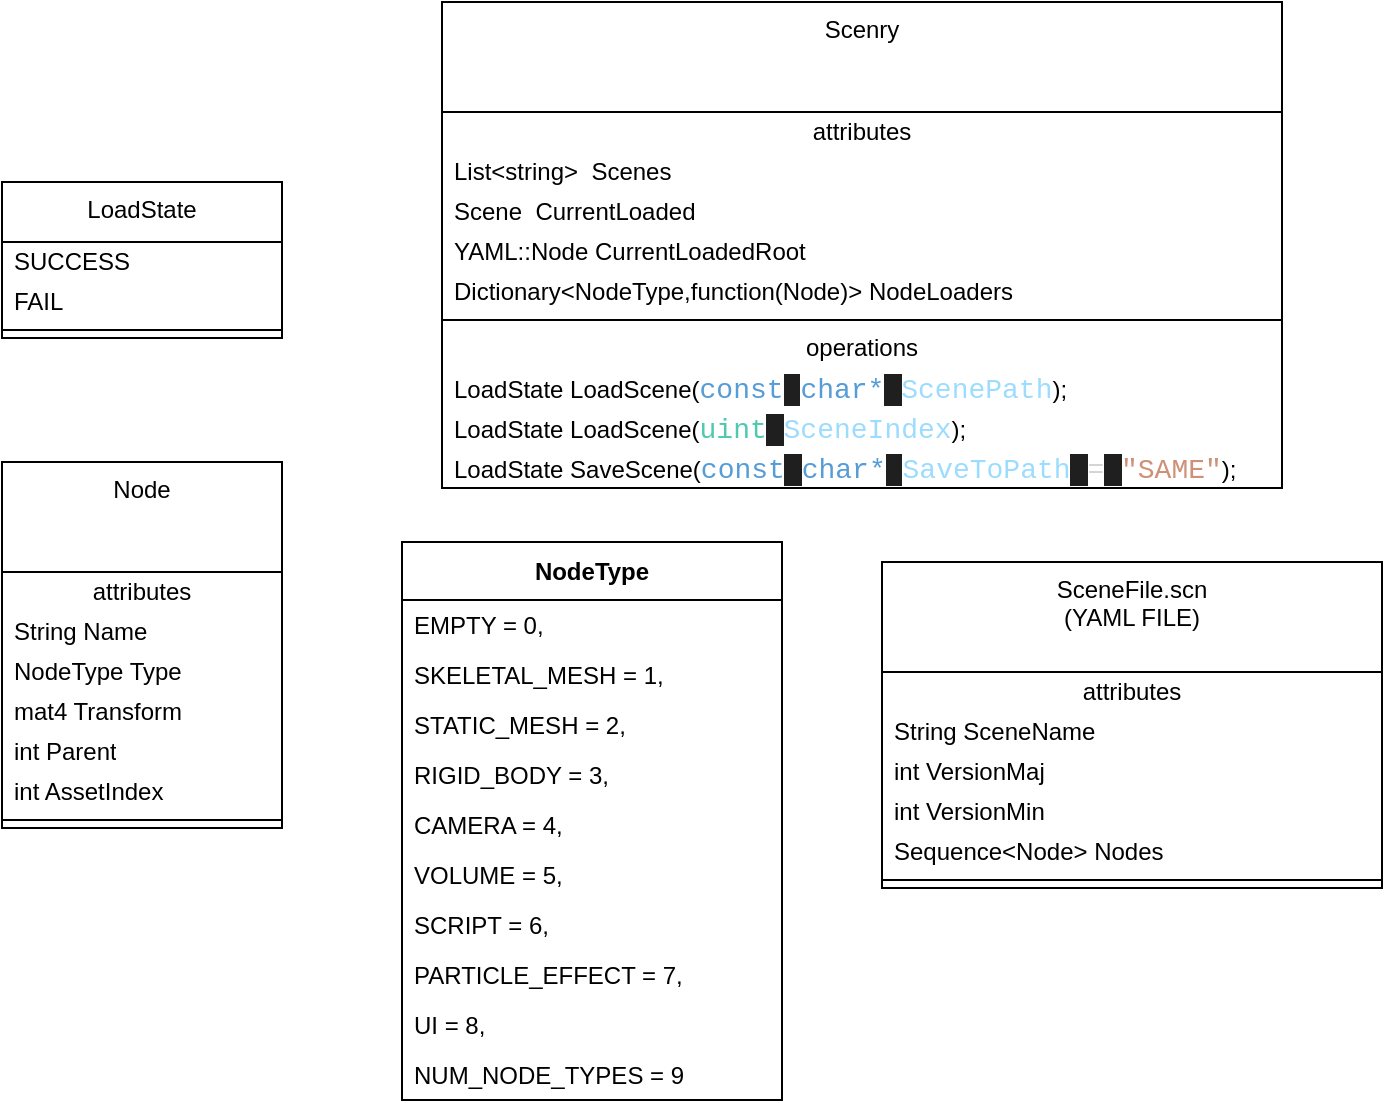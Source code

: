 <mxfile version="24.7.8">
  <diagram name="Page-1" id="Cw628J66K63pxJ4GpR2C">
    <mxGraphModel dx="1750" dy="1035" grid="1" gridSize="10" guides="1" tooltips="1" connect="1" arrows="1" fold="1" page="1" pageScale="1" pageWidth="850" pageHeight="1100" math="0" shadow="0">
      <root>
        <mxCell id="0" />
        <mxCell id="1" parent="0" />
        <mxCell id="BS412RaV8drWoeO2CV2t-12" value="SceneFile.scn&lt;div&gt;(YAML FILE)&lt;/div&gt;" style="swimlane;fontStyle=0;align=center;verticalAlign=top;childLayout=stackLayout;horizontal=1;startSize=55;horizontalStack=0;resizeParent=1;resizeParentMax=0;resizeLast=0;collapsible=0;marginBottom=0;html=1;whiteSpace=wrap;" parent="1" vertex="1">
          <mxGeometry x="530" y="300" width="250" height="163" as="geometry" />
        </mxCell>
        <mxCell id="BS412RaV8drWoeO2CV2t-13" value="attributes" style="text;html=1;strokeColor=none;fillColor=none;align=center;verticalAlign=middle;spacingLeft=4;spacingRight=4;overflow=hidden;rotatable=0;points=[[0,0.5],[1,0.5]];portConstraint=eastwest;whiteSpace=wrap;" parent="BS412RaV8drWoeO2CV2t-12" vertex="1">
          <mxGeometry y="55" width="250" height="20" as="geometry" />
        </mxCell>
        <mxCell id="BS412RaV8drWoeO2CV2t-14" value="String SceneName" style="text;html=1;strokeColor=none;fillColor=none;align=left;verticalAlign=middle;spacingLeft=4;spacingRight=4;overflow=hidden;rotatable=0;points=[[0,0.5],[1,0.5]];portConstraint=eastwest;whiteSpace=wrap;" parent="BS412RaV8drWoeO2CV2t-12" vertex="1">
          <mxGeometry y="75" width="250" height="20" as="geometry" />
        </mxCell>
        <mxCell id="3N6W4IbJxdTpe_bXdZWl-18" value="int VersionMaj" style="text;html=1;strokeColor=none;fillColor=none;align=left;verticalAlign=middle;spacingLeft=4;spacingRight=4;overflow=hidden;rotatable=0;points=[[0,0.5],[1,0.5]];portConstraint=eastwest;whiteSpace=wrap;" vertex="1" parent="BS412RaV8drWoeO2CV2t-12">
          <mxGeometry y="95" width="250" height="20" as="geometry" />
        </mxCell>
        <mxCell id="3N6W4IbJxdTpe_bXdZWl-19" value="int VersionMin" style="text;html=1;strokeColor=none;fillColor=none;align=left;verticalAlign=middle;spacingLeft=4;spacingRight=4;overflow=hidden;rotatable=0;points=[[0,0.5],[1,0.5]];portConstraint=eastwest;whiteSpace=wrap;" vertex="1" parent="BS412RaV8drWoeO2CV2t-12">
          <mxGeometry y="115" width="250" height="20" as="geometry" />
        </mxCell>
        <mxCell id="BS412RaV8drWoeO2CV2t-20" value="Sequence&amp;lt;Node&amp;gt; Nodes" style="text;html=1;strokeColor=none;fillColor=none;align=left;verticalAlign=middle;spacingLeft=4;spacingRight=4;overflow=hidden;rotatable=0;points=[[0,0.5],[1,0.5]];portConstraint=eastwest;whiteSpace=wrap;" parent="BS412RaV8drWoeO2CV2t-12" vertex="1">
          <mxGeometry y="135" width="250" height="20" as="geometry" />
        </mxCell>
        <mxCell id="BS412RaV8drWoeO2CV2t-17" value="" style="line;strokeWidth=1;fillColor=none;align=left;verticalAlign=middle;spacingTop=-1;spacingLeft=3;spacingRight=3;rotatable=0;labelPosition=right;points=[];portConstraint=eastwest;" parent="BS412RaV8drWoeO2CV2t-12" vertex="1">
          <mxGeometry y="155" width="250" height="8" as="geometry" />
        </mxCell>
        <mxCell id="BS412RaV8drWoeO2CV2t-22" value="Node" style="swimlane;fontStyle=0;align=center;verticalAlign=top;childLayout=stackLayout;horizontal=1;startSize=55;horizontalStack=0;resizeParent=1;resizeParentMax=0;resizeLast=0;collapsible=0;marginBottom=0;html=1;whiteSpace=wrap;" parent="1" vertex="1">
          <mxGeometry x="90" y="250" width="140" height="183" as="geometry" />
        </mxCell>
        <mxCell id="BS412RaV8drWoeO2CV2t-23" value="attributes" style="text;html=1;strokeColor=none;fillColor=none;align=center;verticalAlign=middle;spacingLeft=4;spacingRight=4;overflow=hidden;rotatable=0;points=[[0,0.5],[1,0.5]];portConstraint=eastwest;whiteSpace=wrap;" parent="BS412RaV8drWoeO2CV2t-22" vertex="1">
          <mxGeometry y="55" width="140" height="20" as="geometry" />
        </mxCell>
        <mxCell id="BS412RaV8drWoeO2CV2t-24" value="String Name" style="text;html=1;strokeColor=none;fillColor=none;align=left;verticalAlign=middle;spacingLeft=4;spacingRight=4;overflow=hidden;rotatable=0;points=[[0,0.5],[1,0.5]];portConstraint=eastwest;whiteSpace=wrap;" parent="BS412RaV8drWoeO2CV2t-22" vertex="1">
          <mxGeometry y="75" width="140" height="20" as="geometry" />
        </mxCell>
        <mxCell id="bWWCAGOGpYH78Ivcl0f8-10" value="NodeType Type" style="text;html=1;strokeColor=none;fillColor=none;align=left;verticalAlign=middle;spacingLeft=4;spacingRight=4;overflow=hidden;rotatable=0;points=[[0,0.5],[1,0.5]];portConstraint=eastwest;whiteSpace=wrap;" parent="BS412RaV8drWoeO2CV2t-22" vertex="1">
          <mxGeometry y="95" width="140" height="20" as="geometry" />
        </mxCell>
        <mxCell id="BS412RaV8drWoeO2CV2t-30" value="mat4 Transform" style="text;html=1;strokeColor=none;fillColor=none;align=left;verticalAlign=middle;spacingLeft=4;spacingRight=4;overflow=hidden;rotatable=0;points=[[0,0.5],[1,0.5]];portConstraint=eastwest;whiteSpace=wrap;" parent="BS412RaV8drWoeO2CV2t-22" vertex="1">
          <mxGeometry y="115" width="140" height="20" as="geometry" />
        </mxCell>
        <mxCell id="3N6W4IbJxdTpe_bXdZWl-16" value="int Parent" style="text;html=1;strokeColor=none;fillColor=none;align=left;verticalAlign=middle;spacingLeft=4;spacingRight=4;overflow=hidden;rotatable=0;points=[[0,0.5],[1,0.5]];portConstraint=eastwest;whiteSpace=wrap;" vertex="1" parent="BS412RaV8drWoeO2CV2t-22">
          <mxGeometry y="135" width="140" height="20" as="geometry" />
        </mxCell>
        <mxCell id="3N6W4IbJxdTpe_bXdZWl-17" value="int AssetIndex" style="text;html=1;strokeColor=none;fillColor=none;align=left;verticalAlign=middle;spacingLeft=4;spacingRight=4;overflow=hidden;rotatable=0;points=[[0,0.5],[1,0.5]];portConstraint=eastwest;whiteSpace=wrap;" vertex="1" parent="BS412RaV8drWoeO2CV2t-22">
          <mxGeometry y="155" width="140" height="20" as="geometry" />
        </mxCell>
        <mxCell id="BS412RaV8drWoeO2CV2t-27" value="" style="line;strokeWidth=1;fillColor=none;align=left;verticalAlign=middle;spacingTop=-1;spacingLeft=3;spacingRight=3;rotatable=0;labelPosition=right;points=[];portConstraint=eastwest;" parent="BS412RaV8drWoeO2CV2t-22" vertex="1">
          <mxGeometry y="175" width="140" height="8" as="geometry" />
        </mxCell>
        <mxCell id="BS412RaV8drWoeO2CV2t-31" value="Scenry" style="swimlane;fontStyle=0;align=center;verticalAlign=top;childLayout=stackLayout;horizontal=1;startSize=55;horizontalStack=0;resizeParent=1;resizeParentMax=0;resizeLast=0;collapsible=0;marginBottom=0;html=1;whiteSpace=wrap;" parent="1" vertex="1">
          <mxGeometry x="310" y="20" width="420" height="243" as="geometry" />
        </mxCell>
        <mxCell id="BS412RaV8drWoeO2CV2t-32" value="attributes" style="text;html=1;strokeColor=none;fillColor=none;align=center;verticalAlign=middle;spacingLeft=4;spacingRight=4;overflow=hidden;rotatable=0;points=[[0,0.5],[1,0.5]];portConstraint=eastwest;whiteSpace=wrap;" parent="BS412RaV8drWoeO2CV2t-31" vertex="1">
          <mxGeometry y="55" width="420" height="20" as="geometry" />
        </mxCell>
        <mxCell id="BS412RaV8drWoeO2CV2t-33" value="List&amp;lt;string&amp;gt;&amp;nbsp; Scenes" style="text;html=1;strokeColor=none;fillColor=none;align=left;verticalAlign=middle;spacingLeft=4;spacingRight=4;overflow=hidden;rotatable=0;points=[[0,0.5],[1,0.5]];portConstraint=eastwest;whiteSpace=wrap;" parent="BS412RaV8drWoeO2CV2t-31" vertex="1">
          <mxGeometry y="75" width="420" height="20" as="geometry" />
        </mxCell>
        <mxCell id="BS412RaV8drWoeO2CV2t-39" value="Scene&amp;nbsp; CurrentLoaded" style="text;html=1;strokeColor=none;fillColor=none;align=left;verticalAlign=middle;spacingLeft=4;spacingRight=4;overflow=hidden;rotatable=0;points=[[0,0.5],[1,0.5]];portConstraint=eastwest;whiteSpace=wrap;" parent="BS412RaV8drWoeO2CV2t-31" vertex="1">
          <mxGeometry y="95" width="420" height="20" as="geometry" />
        </mxCell>
        <mxCell id="3N6W4IbJxdTpe_bXdZWl-1" value="YAML::Node&amp;nbsp;CurrentLoadedRoot" style="text;html=1;strokeColor=none;fillColor=none;align=left;verticalAlign=middle;spacingLeft=4;spacingRight=4;overflow=hidden;rotatable=0;points=[[0,0.5],[1,0.5]];portConstraint=eastwest;whiteSpace=wrap;" vertex="1" parent="BS412RaV8drWoeO2CV2t-31">
          <mxGeometry y="115" width="420" height="20" as="geometry" />
        </mxCell>
        <mxCell id="3N6W4IbJxdTpe_bXdZWl-5" value="Dictionary&amp;lt;NodeType,function(Node)&amp;gt; NodeLoaders" style="text;html=1;strokeColor=none;fillColor=none;align=left;verticalAlign=middle;spacingLeft=4;spacingRight=4;overflow=hidden;rotatable=0;points=[[0,0.5],[1,0.5]];portConstraint=eastwest;whiteSpace=wrap;" vertex="1" parent="BS412RaV8drWoeO2CV2t-31">
          <mxGeometry y="135" width="420" height="20" as="geometry" />
        </mxCell>
        <mxCell id="BS412RaV8drWoeO2CV2t-36" value="" style="line;strokeWidth=1;fillColor=none;align=left;verticalAlign=middle;spacingTop=-1;spacingLeft=3;spacingRight=3;rotatable=0;labelPosition=right;points=[];portConstraint=eastwest;" parent="BS412RaV8drWoeO2CV2t-31" vertex="1">
          <mxGeometry y="155" width="420" height="8" as="geometry" />
        </mxCell>
        <mxCell id="BS412RaV8drWoeO2CV2t-37" value="operations" style="text;html=1;strokeColor=none;fillColor=none;align=center;verticalAlign=middle;spacingLeft=4;spacingRight=4;overflow=hidden;rotatable=0;points=[[0,0.5],[1,0.5]];portConstraint=eastwest;whiteSpace=wrap;" parent="BS412RaV8drWoeO2CV2t-31" vertex="1">
          <mxGeometry y="163" width="420" height="20" as="geometry" />
        </mxCell>
        <mxCell id="BS412RaV8drWoeO2CV2t-38" value="LoadState LoadScene(&lt;span style=&quot;font-family: Consolas, &amp;quot;Courier New&amp;quot;, monospace; font-size: 14px; white-space: pre; color: rgb(86, 156, 214);&quot;&gt;const&lt;/span&gt;&lt;span style=&quot;background-color: rgb(31, 31, 31); color: rgb(204, 204, 204); font-family: Consolas, &amp;quot;Courier New&amp;quot;, monospace; font-size: 14px; white-space: pre;&quot;&gt; &lt;/span&gt;&lt;span style=&quot;font-family: Consolas, &amp;quot;Courier New&amp;quot;, monospace; font-size: 14px; white-space: pre; color: rgb(86, 156, 214);&quot;&gt;char*&lt;/span&gt;&lt;span style=&quot;background-color: rgb(31, 31, 31); color: rgb(204, 204, 204); font-family: Consolas, &amp;quot;Courier New&amp;quot;, monospace; font-size: 14px; white-space: pre;&quot;&gt; &lt;/span&gt;&lt;span style=&quot;font-family: Consolas, &amp;quot;Courier New&amp;quot;, monospace; font-size: 14px; white-space: pre; color: rgb(156, 220, 254);&quot;&gt;ScenePath&lt;/span&gt;&lt;span style=&quot;background-color: initial;&quot;&gt;);&lt;/span&gt;" style="text;html=1;strokeColor=none;fillColor=none;align=left;verticalAlign=middle;spacingLeft=4;spacingRight=4;overflow=hidden;rotatable=0;points=[[0,0.5],[1,0.5]];portConstraint=eastwest;whiteSpace=wrap;" parent="BS412RaV8drWoeO2CV2t-31" vertex="1">
          <mxGeometry y="183" width="420" height="20" as="geometry" />
        </mxCell>
        <mxCell id="BS412RaV8drWoeO2CV2t-41" value="LoadState LoadScene(&lt;span style=&quot;font-family: Consolas, &amp;quot;Courier New&amp;quot;, monospace; font-size: 14px; white-space: pre; color: rgb(78, 201, 176);&quot;&gt;uint&lt;/span&gt;&lt;span style=&quot;background-color: rgb(31, 31, 31); color: rgb(204, 204, 204); font-family: Consolas, &amp;quot;Courier New&amp;quot;, monospace; font-size: 14px; white-space: pre;&quot;&gt; &lt;/span&gt;&lt;span style=&quot;font-family: Consolas, &amp;quot;Courier New&amp;quot;, monospace; font-size: 14px; white-space: pre; color: rgb(156, 220, 254);&quot;&gt;SceneIndex&lt;/span&gt;&lt;span style=&quot;background-color: initial;&quot;&gt;);&lt;/span&gt;" style="text;html=1;strokeColor=none;fillColor=none;align=left;verticalAlign=middle;spacingLeft=4;spacingRight=4;overflow=hidden;rotatable=0;points=[[0,0.5],[1,0.5]];portConstraint=eastwest;whiteSpace=wrap;" parent="BS412RaV8drWoeO2CV2t-31" vertex="1">
          <mxGeometry y="203" width="420" height="20" as="geometry" />
        </mxCell>
        <mxCell id="BS412RaV8drWoeO2CV2t-40" value="LoadState SaveScene(&lt;span style=&quot;font-family: Consolas, &amp;quot;Courier New&amp;quot;, monospace; font-size: 14px; white-space: pre; color: rgb(86, 156, 214);&quot;&gt;const&lt;/span&gt;&lt;span style=&quot;background-color: rgb(31, 31, 31); color: rgb(204, 204, 204); font-family: Consolas, &amp;quot;Courier New&amp;quot;, monospace; font-size: 14px; white-space: pre;&quot;&gt; &lt;/span&gt;&lt;span style=&quot;font-family: Consolas, &amp;quot;Courier New&amp;quot;, monospace; font-size: 14px; white-space: pre; color: rgb(86, 156, 214);&quot;&gt;char*&lt;/span&gt;&lt;span style=&quot;background-color: rgb(31, 31, 31); color: rgb(204, 204, 204); font-family: Consolas, &amp;quot;Courier New&amp;quot;, monospace; font-size: 14px; white-space: pre;&quot;&gt; &lt;/span&gt;&lt;span style=&quot;font-family: Consolas, &amp;quot;Courier New&amp;quot;, monospace; font-size: 14px; white-space: pre; color: rgb(156, 220, 254);&quot;&gt;SaveToPath&lt;/span&gt;&lt;span style=&quot;background-color: rgb(31, 31, 31); color: rgb(204, 204, 204); font-family: Consolas, &amp;quot;Courier New&amp;quot;, monospace; font-size: 14px; white-space: pre;&quot;&gt; &lt;/span&gt;&lt;span style=&quot;font-family: Consolas, &amp;quot;Courier New&amp;quot;, monospace; font-size: 14px; white-space: pre; color: rgb(212, 212, 212);&quot;&gt;=&lt;/span&gt;&lt;span style=&quot;background-color: rgb(31, 31, 31); color: rgb(204, 204, 204); font-family: Consolas, &amp;quot;Courier New&amp;quot;, monospace; font-size: 14px; white-space: pre;&quot;&gt; &lt;/span&gt;&lt;span style=&quot;font-family: Consolas, &amp;quot;Courier New&amp;quot;, monospace; font-size: 14px; white-space: pre; color: rgb(206, 145, 120);&quot;&gt;&quot;SAME&quot;&lt;/span&gt;&lt;span style=&quot;background-color: initial;&quot;&gt;);&lt;/span&gt;" style="text;html=1;strokeColor=none;fillColor=none;align=left;verticalAlign=middle;spacingLeft=4;spacingRight=4;overflow=hidden;rotatable=0;points=[[0,0.5],[1,0.5]];portConstraint=eastwest;whiteSpace=wrap;" parent="BS412RaV8drWoeO2CV2t-31" vertex="1">
          <mxGeometry y="223" width="420" height="20" as="geometry" />
        </mxCell>
        <mxCell id="bWWCAGOGpYH78Ivcl0f8-1" value="LoadState" style="swimlane;fontStyle=0;align=center;verticalAlign=top;childLayout=stackLayout;horizontal=1;startSize=30;horizontalStack=0;resizeParent=1;resizeParentMax=0;resizeLast=0;collapsible=0;marginBottom=0;html=1;whiteSpace=wrap;" parent="1" vertex="1">
          <mxGeometry x="90" y="110" width="140" height="78" as="geometry" />
        </mxCell>
        <mxCell id="bWWCAGOGpYH78Ivcl0f8-3" value="SUCCESS" style="text;html=1;strokeColor=none;fillColor=none;align=left;verticalAlign=middle;spacingLeft=4;spacingRight=4;overflow=hidden;rotatable=0;points=[[0,0.5],[1,0.5]];portConstraint=eastwest;whiteSpace=wrap;" parent="bWWCAGOGpYH78Ivcl0f8-1" vertex="1">
          <mxGeometry y="30" width="140" height="20" as="geometry" />
        </mxCell>
        <mxCell id="bWWCAGOGpYH78Ivcl0f8-9" value="FAIL" style="text;html=1;strokeColor=none;fillColor=none;align=left;verticalAlign=middle;spacingLeft=4;spacingRight=4;overflow=hidden;rotatable=0;points=[[0,0.5],[1,0.5]];portConstraint=eastwest;whiteSpace=wrap;" parent="bWWCAGOGpYH78Ivcl0f8-1" vertex="1">
          <mxGeometry y="50" width="140" height="20" as="geometry" />
        </mxCell>
        <mxCell id="bWWCAGOGpYH78Ivcl0f8-6" value="" style="line;strokeWidth=1;fillColor=none;align=left;verticalAlign=middle;spacingTop=-1;spacingLeft=3;spacingRight=3;rotatable=0;labelPosition=right;points=[];portConstraint=eastwest;" parent="bWWCAGOGpYH78Ivcl0f8-1" vertex="1">
          <mxGeometry y="70" width="140" height="8" as="geometry" />
        </mxCell>
        <mxCell id="3N6W4IbJxdTpe_bXdZWl-2" value="NodeType" style="swimlane;fontStyle=1;align=center;verticalAlign=middle;childLayout=stackLayout;horizontal=1;startSize=29;horizontalStack=0;resizeParent=1;resizeParentMax=0;resizeLast=0;collapsible=0;marginBottom=0;html=1;whiteSpace=wrap;" vertex="1" parent="1">
          <mxGeometry x="290" y="290" width="190" height="279" as="geometry" />
        </mxCell>
        <mxCell id="3N6W4IbJxdTpe_bXdZWl-4" value="&lt;div&gt;EMPTY = 0,&lt;/div&gt;" style="text;html=1;strokeColor=none;fillColor=none;align=left;verticalAlign=middle;spacingLeft=4;spacingRight=4;overflow=hidden;rotatable=0;points=[[0,0.5],[1,0.5]];portConstraint=eastwest;whiteSpace=wrap;" vertex="1" parent="3N6W4IbJxdTpe_bXdZWl-2">
          <mxGeometry y="29" width="190" height="25" as="geometry" />
        </mxCell>
        <mxCell id="3N6W4IbJxdTpe_bXdZWl-6" value="&lt;div&gt;SKELETAL_MESH = 1,&lt;/div&gt;" style="text;html=1;strokeColor=none;fillColor=none;align=left;verticalAlign=middle;spacingLeft=4;spacingRight=4;overflow=hidden;rotatable=0;points=[[0,0.5],[1,0.5]];portConstraint=eastwest;whiteSpace=wrap;" vertex="1" parent="3N6W4IbJxdTpe_bXdZWl-2">
          <mxGeometry y="54" width="190" height="25" as="geometry" />
        </mxCell>
        <mxCell id="3N6W4IbJxdTpe_bXdZWl-7" value="&lt;div&gt;STATIC_MESH = 2,&lt;/div&gt;" style="text;html=1;strokeColor=none;fillColor=none;align=left;verticalAlign=middle;spacingLeft=4;spacingRight=4;overflow=hidden;rotatable=0;points=[[0,0.5],[1,0.5]];portConstraint=eastwest;whiteSpace=wrap;" vertex="1" parent="3N6W4IbJxdTpe_bXdZWl-2">
          <mxGeometry y="79" width="190" height="25" as="geometry" />
        </mxCell>
        <mxCell id="3N6W4IbJxdTpe_bXdZWl-8" value="&lt;div&gt;RIGID_BODY = 3,&lt;/div&gt;" style="text;html=1;strokeColor=none;fillColor=none;align=left;verticalAlign=middle;spacingLeft=4;spacingRight=4;overflow=hidden;rotatable=0;points=[[0,0.5],[1,0.5]];portConstraint=eastwest;whiteSpace=wrap;" vertex="1" parent="3N6W4IbJxdTpe_bXdZWl-2">
          <mxGeometry y="104" width="190" height="25" as="geometry" />
        </mxCell>
        <mxCell id="3N6W4IbJxdTpe_bXdZWl-9" value="&lt;div&gt;CAMERA = 4,&lt;/div&gt;" style="text;html=1;strokeColor=none;fillColor=none;align=left;verticalAlign=middle;spacingLeft=4;spacingRight=4;overflow=hidden;rotatable=0;points=[[0,0.5],[1,0.5]];portConstraint=eastwest;whiteSpace=wrap;" vertex="1" parent="3N6W4IbJxdTpe_bXdZWl-2">
          <mxGeometry y="129" width="190" height="25" as="geometry" />
        </mxCell>
        <mxCell id="3N6W4IbJxdTpe_bXdZWl-10" value="&lt;div&gt;VOLUME = 5,&lt;/div&gt;" style="text;html=1;strokeColor=none;fillColor=none;align=left;verticalAlign=middle;spacingLeft=4;spacingRight=4;overflow=hidden;rotatable=0;points=[[0,0.5],[1,0.5]];portConstraint=eastwest;whiteSpace=wrap;" vertex="1" parent="3N6W4IbJxdTpe_bXdZWl-2">
          <mxGeometry y="154" width="190" height="25" as="geometry" />
        </mxCell>
        <mxCell id="3N6W4IbJxdTpe_bXdZWl-11" value="&lt;div&gt;SCRIPT = 6,&lt;/div&gt;" style="text;html=1;strokeColor=none;fillColor=none;align=left;verticalAlign=middle;spacingLeft=4;spacingRight=4;overflow=hidden;rotatable=0;points=[[0,0.5],[1,0.5]];portConstraint=eastwest;whiteSpace=wrap;" vertex="1" parent="3N6W4IbJxdTpe_bXdZWl-2">
          <mxGeometry y="179" width="190" height="25" as="geometry" />
        </mxCell>
        <mxCell id="3N6W4IbJxdTpe_bXdZWl-12" value="&lt;div&gt;PARTICLE_EFFECT = 7,&lt;/div&gt;" style="text;html=1;strokeColor=none;fillColor=none;align=left;verticalAlign=middle;spacingLeft=4;spacingRight=4;overflow=hidden;rotatable=0;points=[[0,0.5],[1,0.5]];portConstraint=eastwest;whiteSpace=wrap;" vertex="1" parent="3N6W4IbJxdTpe_bXdZWl-2">
          <mxGeometry y="204" width="190" height="25" as="geometry" />
        </mxCell>
        <mxCell id="3N6W4IbJxdTpe_bXdZWl-13" value="&lt;div&gt;UI = 8,&lt;/div&gt;" style="text;html=1;strokeColor=none;fillColor=none;align=left;verticalAlign=middle;spacingLeft=4;spacingRight=4;overflow=hidden;rotatable=0;points=[[0,0.5],[1,0.5]];portConstraint=eastwest;whiteSpace=wrap;" vertex="1" parent="3N6W4IbJxdTpe_bXdZWl-2">
          <mxGeometry y="229" width="190" height="25" as="geometry" />
        </mxCell>
        <mxCell id="3N6W4IbJxdTpe_bXdZWl-14" value="NUM_NODE_TYPES = 9" style="text;html=1;strokeColor=none;fillColor=none;align=left;verticalAlign=middle;spacingLeft=4;spacingRight=4;overflow=hidden;rotatable=0;points=[[0,0.5],[1,0.5]];portConstraint=eastwest;whiteSpace=wrap;" vertex="1" parent="3N6W4IbJxdTpe_bXdZWl-2">
          <mxGeometry y="254" width="190" height="25" as="geometry" />
        </mxCell>
      </root>
    </mxGraphModel>
  </diagram>
</mxfile>
